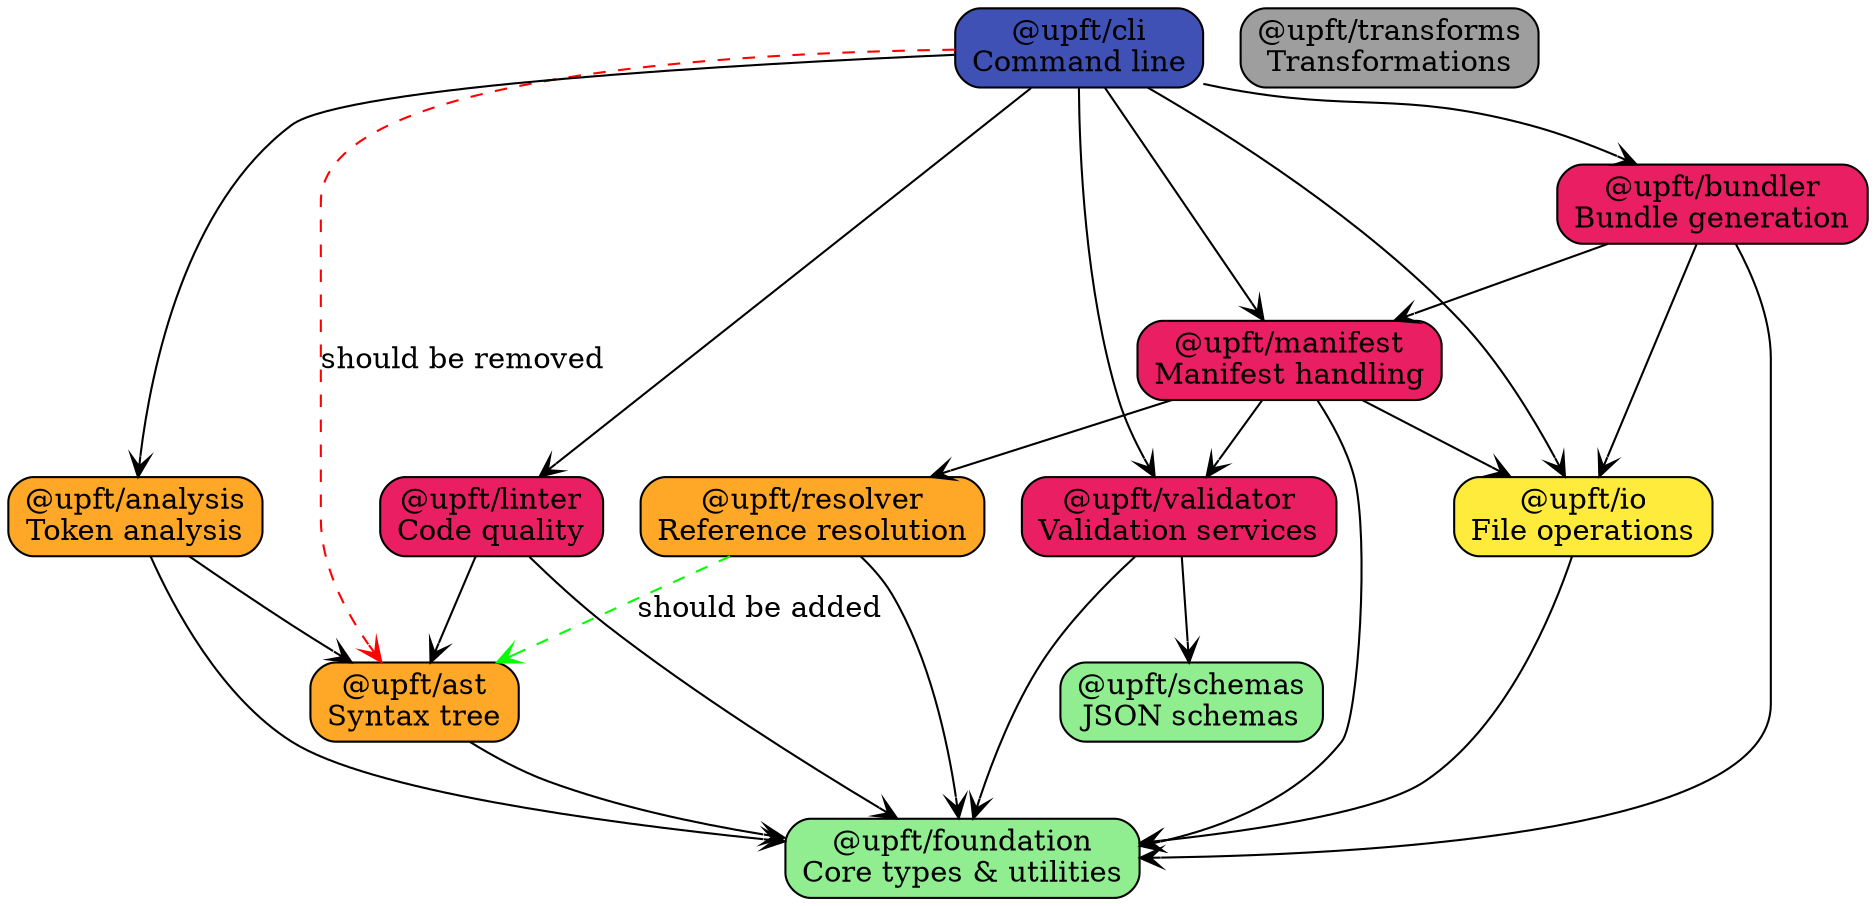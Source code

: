 strict digraph "UPFT Package Dependencies"{
    rankdir="TD"
    node [shape=box style="rounded,filled" fillcolor="#e6f3ff"]
    edge [arrowhead=vee]
    
    // Foundation layer
    foundation [label="@upft/foundation
Core types & utilities" fillcolor="#90ee90"]
    schemas [label="@upft/schemas
JSON schemas" fillcolor="#90ee90"]
    
    // I/O layer  
    io [label="@upft/io
File operations" fillcolor="#ffeb3b"]
    
    // Processing layer
    ast [label="@upft/ast
Syntax tree" fillcolor="#ffa726"]  
    resolver [label="@upft/resolver
Reference resolution" fillcolor="#ffa726"]
    analysis [label="@upft/analysis
Token analysis" fillcolor="#ffa726"]
    
    // Higher-level services
    validator [label="@upft/validator
Validation services" fillcolor="#e91e63"]
    linter [label="@upft/linter
Code quality" fillcolor="#e91e63"]
    manifest [label="@upft/manifest
Manifest handling" fillcolor="#e91e63"]
    bundler [label="@upft/bundler
Bundle generation" fillcolor="#e91e63"]
    
    // Future
    transforms [label="@upft/transforms
Transformations" fillcolor="#9e9e9e"]
    
    // Applications
    cli [label="@upft/cli
Command line" fillcolor="#3f51b5"]
    
    // Dependencies (proper architecture)
    io -> foundation
    
    ast -> foundation
    resolver -> foundation  
    analysis -> foundation
    analysis -> ast
    
    validator -> foundation
    validator -> schemas
    linter -> foundation
    linter -> ast
    manifest -> foundation
    manifest -> io
    manifest -> resolver
    manifest -> validator
    bundler -> foundation
    bundler -> io
    bundler -> manifest
    
    // CLI should only talk to high-level services
    cli -> io
    cli -> analysis
    cli -> validator
    cli -> linter
    cli -> manifest  
    cli -> bundler
    
    // Architectural issues to fix
    cli -> ast [style=dashed color=red label="should be removed"]
    resolver -> ast [style=dashed color=green label="should be added"]
}
